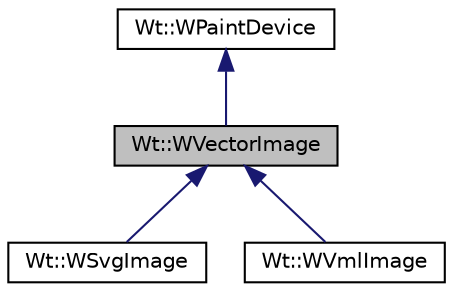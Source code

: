 digraph "Wt::WVectorImage"
{
 // LATEX_PDF_SIZE
  edge [fontname="Helvetica",fontsize="10",labelfontname="Helvetica",labelfontsize="10"];
  node [fontname="Helvetica",fontsize="10",shape=record];
  Node1 [label="Wt::WVectorImage",height=0.2,width=0.4,color="black", fillcolor="grey75", style="filled", fontcolor="black",tooltip="An abstract paint device for rendering using native vector graphics."];
  Node2 -> Node1 [dir="back",color="midnightblue",fontsize="10",style="solid",fontname="Helvetica"];
  Node2 [label="Wt::WPaintDevice",height=0.2,width=0.4,color="black", fillcolor="white", style="filled",URL="$classWt_1_1WPaintDevice.html",tooltip="The abstract base class for a paint device."];
  Node1 -> Node3 [dir="back",color="midnightblue",fontsize="10",style="solid",fontname="Helvetica"];
  Node3 [label="Wt::WSvgImage",height=0.2,width=0.4,color="black", fillcolor="white", style="filled",URL="$classWt_1_1WSvgImage.html",tooltip="A paint device for rendering using Scalable Vector Graphics (SVG)."];
  Node1 -> Node4 [dir="back",color="midnightblue",fontsize="10",style="solid",fontname="Helvetica"];
  Node4 [label="Wt::WVmlImage",height=0.2,width=0.4,color="black", fillcolor="white", style="filled",URL="$classWt_1_1WVmlImage.html",tooltip="A paint device for rendering using the VML pseudo-standard."];
}
